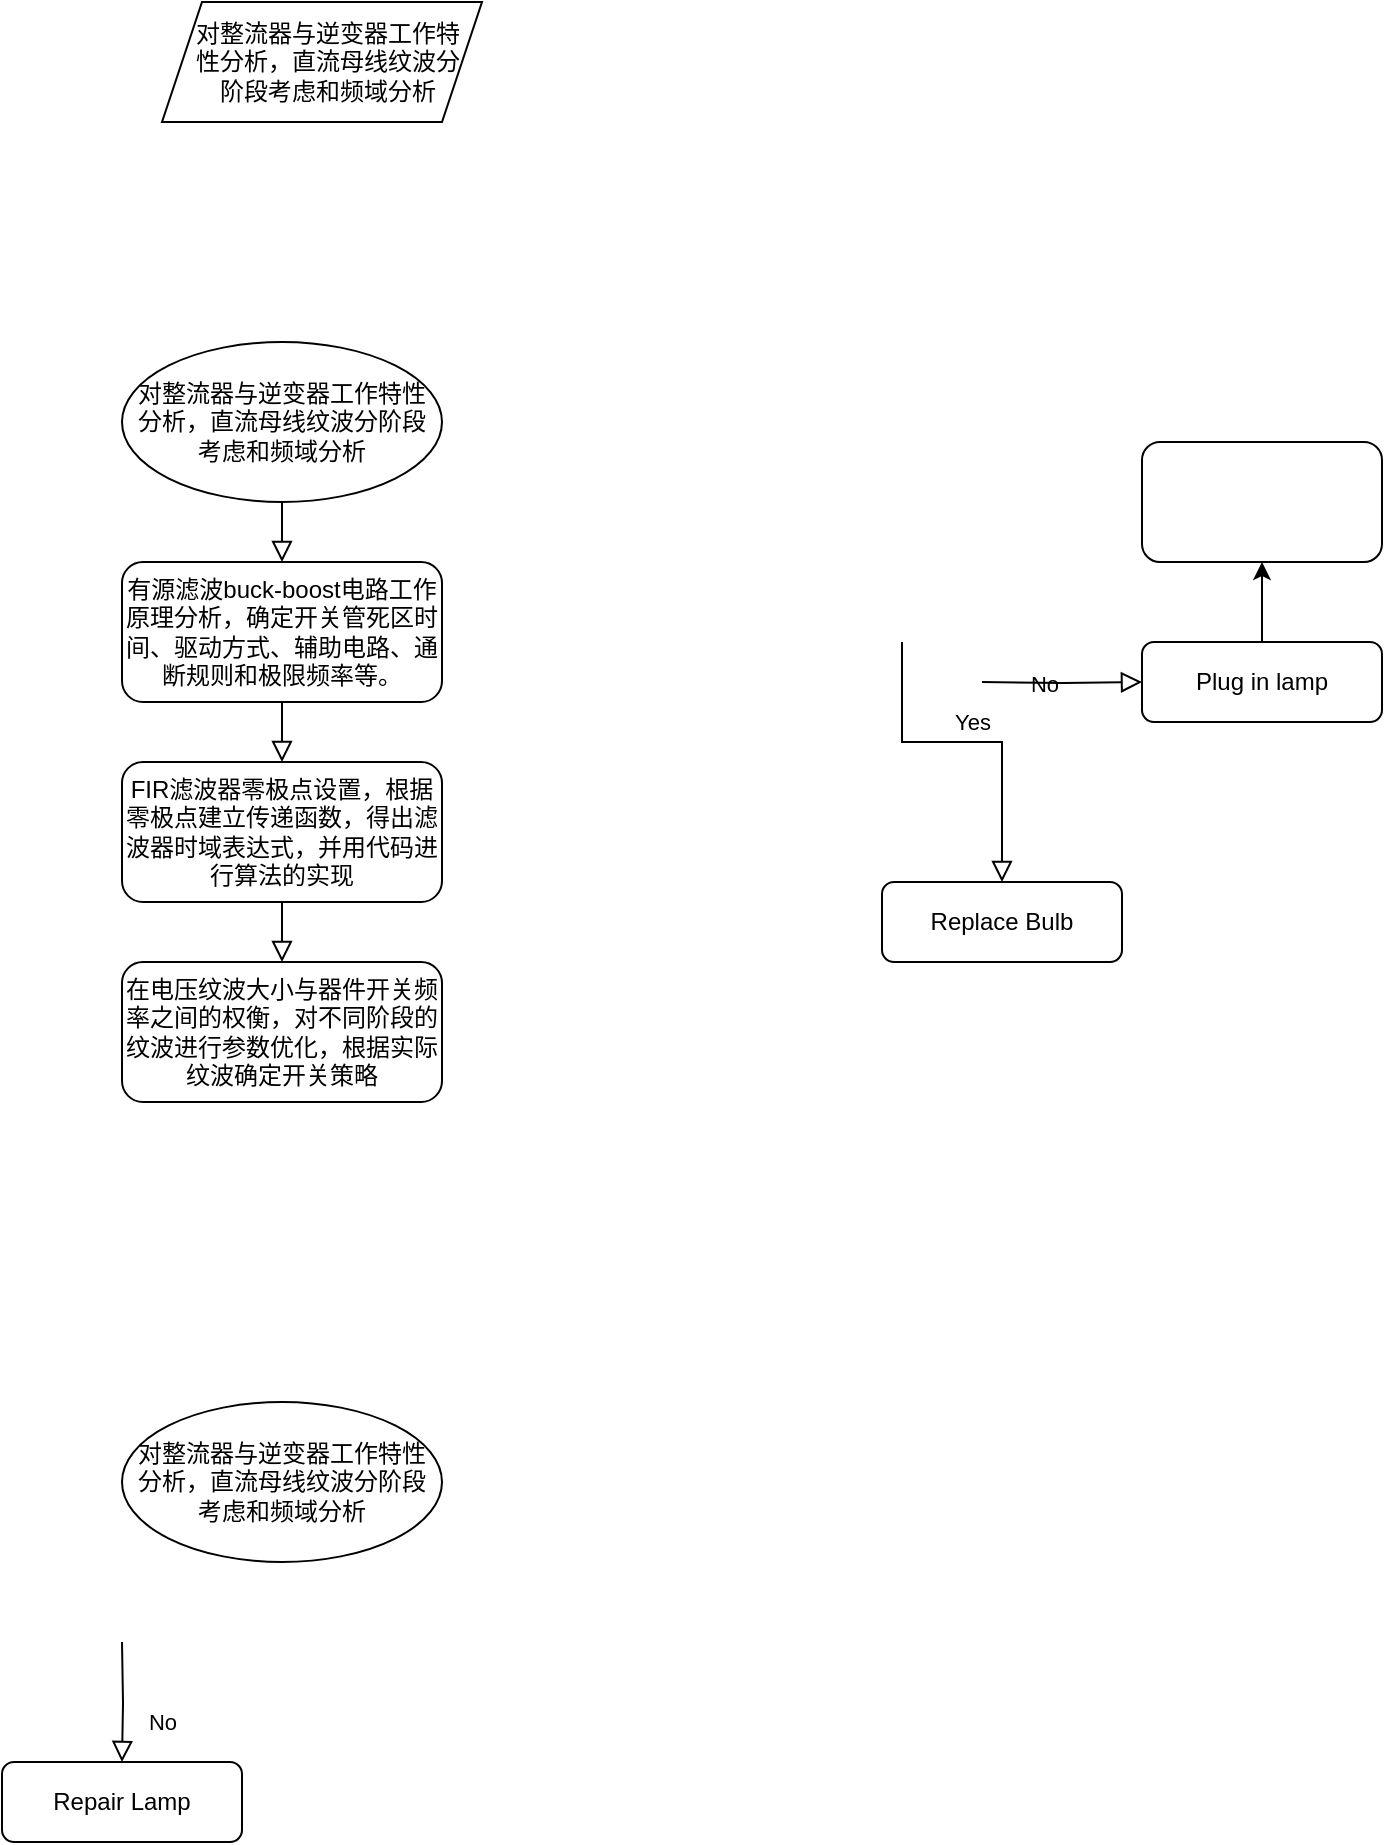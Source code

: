 <mxfile version="20.8.20" type="github">
  <diagram id="C5RBs43oDa-KdzZeNtuy" name="Page-1">
    <mxGraphModel dx="316" dy="1708" grid="1" gridSize="10" guides="1" tooltips="1" connect="1" arrows="1" fold="1" page="1" pageScale="1" pageWidth="827" pageHeight="1169" math="0" shadow="0">
      <root>
        <mxCell id="WIyWlLk6GJQsqaUBKTNV-0" />
        <mxCell id="WIyWlLk6GJQsqaUBKTNV-1" parent="WIyWlLk6GJQsqaUBKTNV-0" />
        <mxCell id="WIyWlLk6GJQsqaUBKTNV-5" value="No" style="edgeStyle=orthogonalEdgeStyle;rounded=0;jettySize=auto;orthogonalLoop=1;fontSize=11;endArrow=block;endFill=0;endSize=8;strokeWidth=1;shadow=0;labelBackgroundColor=none;html=1;" parent="WIyWlLk6GJQsqaUBKTNV-1" target="WIyWlLk6GJQsqaUBKTNV-7" edge="1">
          <mxGeometry y="10" relative="1" as="geometry">
            <mxPoint as="offset" />
            <mxPoint x="570" y="210" as="sourcePoint" />
          </mxGeometry>
        </mxCell>
        <mxCell id="DkksTznw9aYy8ji217F7-1" value="" style="edgeStyle=orthogonalEdgeStyle;rounded=0;orthogonalLoop=1;jettySize=auto;html=1;labelBackgroundColor=none;" parent="WIyWlLk6GJQsqaUBKTNV-1" source="WIyWlLk6GJQsqaUBKTNV-7" target="DkksTznw9aYy8ji217F7-0" edge="1">
          <mxGeometry relative="1" as="geometry" />
        </mxCell>
        <mxCell id="WIyWlLk6GJQsqaUBKTNV-7" value="Plug in lamp" style="rounded=1;whiteSpace=wrap;html=1;fontSize=12;glass=0;strokeWidth=1;shadow=0;" parent="WIyWlLk6GJQsqaUBKTNV-1" vertex="1">
          <mxGeometry x="650" y="190" width="120" height="40" as="geometry" />
        </mxCell>
        <mxCell id="WIyWlLk6GJQsqaUBKTNV-8" value="No" style="rounded=0;html=1;jettySize=auto;orthogonalLoop=1;fontSize=11;endArrow=block;endFill=0;endSize=8;strokeWidth=1;shadow=0;labelBackgroundColor=none;edgeStyle=orthogonalEdgeStyle;" parent="WIyWlLk6GJQsqaUBKTNV-1" target="WIyWlLk6GJQsqaUBKTNV-11" edge="1">
          <mxGeometry x="0.333" y="20" relative="1" as="geometry">
            <mxPoint as="offset" />
            <mxPoint x="140" y="690" as="sourcePoint" />
          </mxGeometry>
        </mxCell>
        <mxCell id="WIyWlLk6GJQsqaUBKTNV-9" value="Yes" style="edgeStyle=orthogonalEdgeStyle;rounded=0;html=1;jettySize=auto;orthogonalLoop=1;fontSize=11;endArrow=block;endFill=0;endSize=8;strokeWidth=1;shadow=0;labelBackgroundColor=none;" parent="WIyWlLk6GJQsqaUBKTNV-1" target="WIyWlLk6GJQsqaUBKTNV-12" edge="1">
          <mxGeometry y="10" relative="1" as="geometry">
            <mxPoint as="offset" />
            <mxPoint x="530" y="190" as="sourcePoint" />
            <Array as="points">
              <mxPoint x="530" y="240" />
              <mxPoint x="580" y="240" />
            </Array>
          </mxGeometry>
        </mxCell>
        <mxCell id="WIyWlLk6GJQsqaUBKTNV-11" value="Repair Lamp" style="rounded=1;whiteSpace=wrap;html=1;fontSize=12;glass=0;strokeWidth=1;shadow=0;" parent="WIyWlLk6GJQsqaUBKTNV-1" vertex="1">
          <mxGeometry x="80" y="750" width="120" height="40" as="geometry" />
        </mxCell>
        <mxCell id="WIyWlLk6GJQsqaUBKTNV-12" value="Replace Bulb" style="rounded=1;whiteSpace=wrap;html=1;fontSize=12;glass=0;strokeWidth=1;shadow=0;" parent="WIyWlLk6GJQsqaUBKTNV-1" vertex="1">
          <mxGeometry x="520" y="310" width="120" height="40" as="geometry" />
        </mxCell>
        <mxCell id="DkksTznw9aYy8ji217F7-0" value="" style="whiteSpace=wrap;html=1;rounded=1;glass=0;strokeWidth=1;shadow=0;" parent="WIyWlLk6GJQsqaUBKTNV-1" vertex="1">
          <mxGeometry x="650" y="90" width="120" height="60" as="geometry" />
        </mxCell>
        <mxCell id="k391i1bbLYwzLlHDBWLB-4" value="有源滤波buck-boost电路工作原理分析，确定开关管死区时间、驱动方式、辅助电路、通断规则和极限频率等。" style="rounded=1;whiteSpace=wrap;html=1;fontSize=12;glass=0;strokeWidth=1;shadow=0;" vertex="1" parent="WIyWlLk6GJQsqaUBKTNV-1">
          <mxGeometry x="140" y="150" width="160" height="70" as="geometry" />
        </mxCell>
        <mxCell id="k391i1bbLYwzLlHDBWLB-5" value="FIR滤波器零极点设置，根据零极点建立传递函数，得出滤波器时域表达式，并用代码进行算法的实现" style="rounded=1;whiteSpace=wrap;html=1;fontSize=12;glass=0;strokeWidth=1;shadow=0;" vertex="1" parent="WIyWlLk6GJQsqaUBKTNV-1">
          <mxGeometry x="140" y="250" width="160" height="70" as="geometry" />
        </mxCell>
        <mxCell id="k391i1bbLYwzLlHDBWLB-6" value="" style="rounded=0;html=1;jettySize=auto;orthogonalLoop=1;fontSize=11;endArrow=block;endFill=0;endSize=8;strokeWidth=1;shadow=0;labelBackgroundColor=none;edgeStyle=orthogonalEdgeStyle;entryX=0.5;entryY=0;entryDx=0;entryDy=0;exitX=0.5;exitY=1;exitDx=0;exitDy=0;" edge="1" parent="WIyWlLk6GJQsqaUBKTNV-1" source="k391i1bbLYwzLlHDBWLB-4" target="k391i1bbLYwzLlHDBWLB-5">
          <mxGeometry relative="1" as="geometry">
            <mxPoint x="230" y="160" as="targetPoint" />
            <mxPoint x="230" y="130" as="sourcePoint" />
          </mxGeometry>
        </mxCell>
        <mxCell id="k391i1bbLYwzLlHDBWLB-8" value="在电压纹波大小与器件开关频率之间的权衡，对不同阶段的纹波进行参数优化，根据实际纹波确定开关策略" style="rounded=1;whiteSpace=wrap;html=1;fontSize=12;glass=0;strokeWidth=1;shadow=0;" vertex="1" parent="WIyWlLk6GJQsqaUBKTNV-1">
          <mxGeometry x="140" y="350" width="160" height="70" as="geometry" />
        </mxCell>
        <mxCell id="k391i1bbLYwzLlHDBWLB-9" value="" style="rounded=0;html=1;jettySize=auto;orthogonalLoop=1;fontSize=11;endArrow=block;endFill=0;endSize=8;strokeWidth=1;shadow=0;labelBackgroundColor=none;edgeStyle=orthogonalEdgeStyle;entryX=0.5;entryY=0;entryDx=0;entryDy=0;exitX=0.5;exitY=1;exitDx=0;exitDy=0;" edge="1" parent="WIyWlLk6GJQsqaUBKTNV-1" source="k391i1bbLYwzLlHDBWLB-5" target="k391i1bbLYwzLlHDBWLB-8">
          <mxGeometry relative="1" as="geometry">
            <mxPoint x="230" y="260" as="targetPoint" />
            <mxPoint x="230" y="230" as="sourcePoint" />
          </mxGeometry>
        </mxCell>
        <mxCell id="k391i1bbLYwzLlHDBWLB-10" value="&lt;div style=&quot;&quot;&gt;&lt;span style=&quot;background-color: initial;&quot;&gt;对整流器与逆变器工作特性分析，直流母线纹波分阶段考虑和频域分析&lt;/span&gt;&lt;/div&gt;" style="shape=parallelogram;perimeter=parallelogramPerimeter;whiteSpace=wrap;html=1;fixedSize=1;align=center;spacingLeft=16;spacingRight=10;" vertex="1" parent="WIyWlLk6GJQsqaUBKTNV-1">
          <mxGeometry x="160" y="-130" width="160" height="60" as="geometry" />
        </mxCell>
        <mxCell id="k391i1bbLYwzLlHDBWLB-11" value="对整流器与逆变器工作特性分析，直流母线纹波分阶段考虑和频域分析" style="ellipse;whiteSpace=wrap;html=1;spacingLeft=5;spacingRight=5;" vertex="1" parent="WIyWlLk6GJQsqaUBKTNV-1">
          <mxGeometry x="140" y="40" width="160" height="80" as="geometry" />
        </mxCell>
        <mxCell id="k391i1bbLYwzLlHDBWLB-12" value="" style="rounded=0;html=1;jettySize=auto;orthogonalLoop=1;fontSize=11;endArrow=block;endFill=0;endSize=8;strokeWidth=1;shadow=0;labelBackgroundColor=none;edgeStyle=orthogonalEdgeStyle;exitX=0.5;exitY=1;exitDx=0;exitDy=0;" edge="1" parent="WIyWlLk6GJQsqaUBKTNV-1" source="k391i1bbLYwzLlHDBWLB-11">
          <mxGeometry relative="1" as="geometry">
            <mxPoint x="220" y="150" as="targetPoint" />
            <mxPoint x="230" y="230" as="sourcePoint" />
          </mxGeometry>
        </mxCell>
        <mxCell id="k391i1bbLYwzLlHDBWLB-13" value="对整流器与逆变器工作特性分析，直流母线纹波分阶段考虑和频域分析" style="ellipse;whiteSpace=wrap;html=1;spacingLeft=5;spacingRight=5;" vertex="1" parent="WIyWlLk6GJQsqaUBKTNV-1">
          <mxGeometry x="140" y="570" width="160" height="80" as="geometry" />
        </mxCell>
      </root>
    </mxGraphModel>
  </diagram>
</mxfile>
